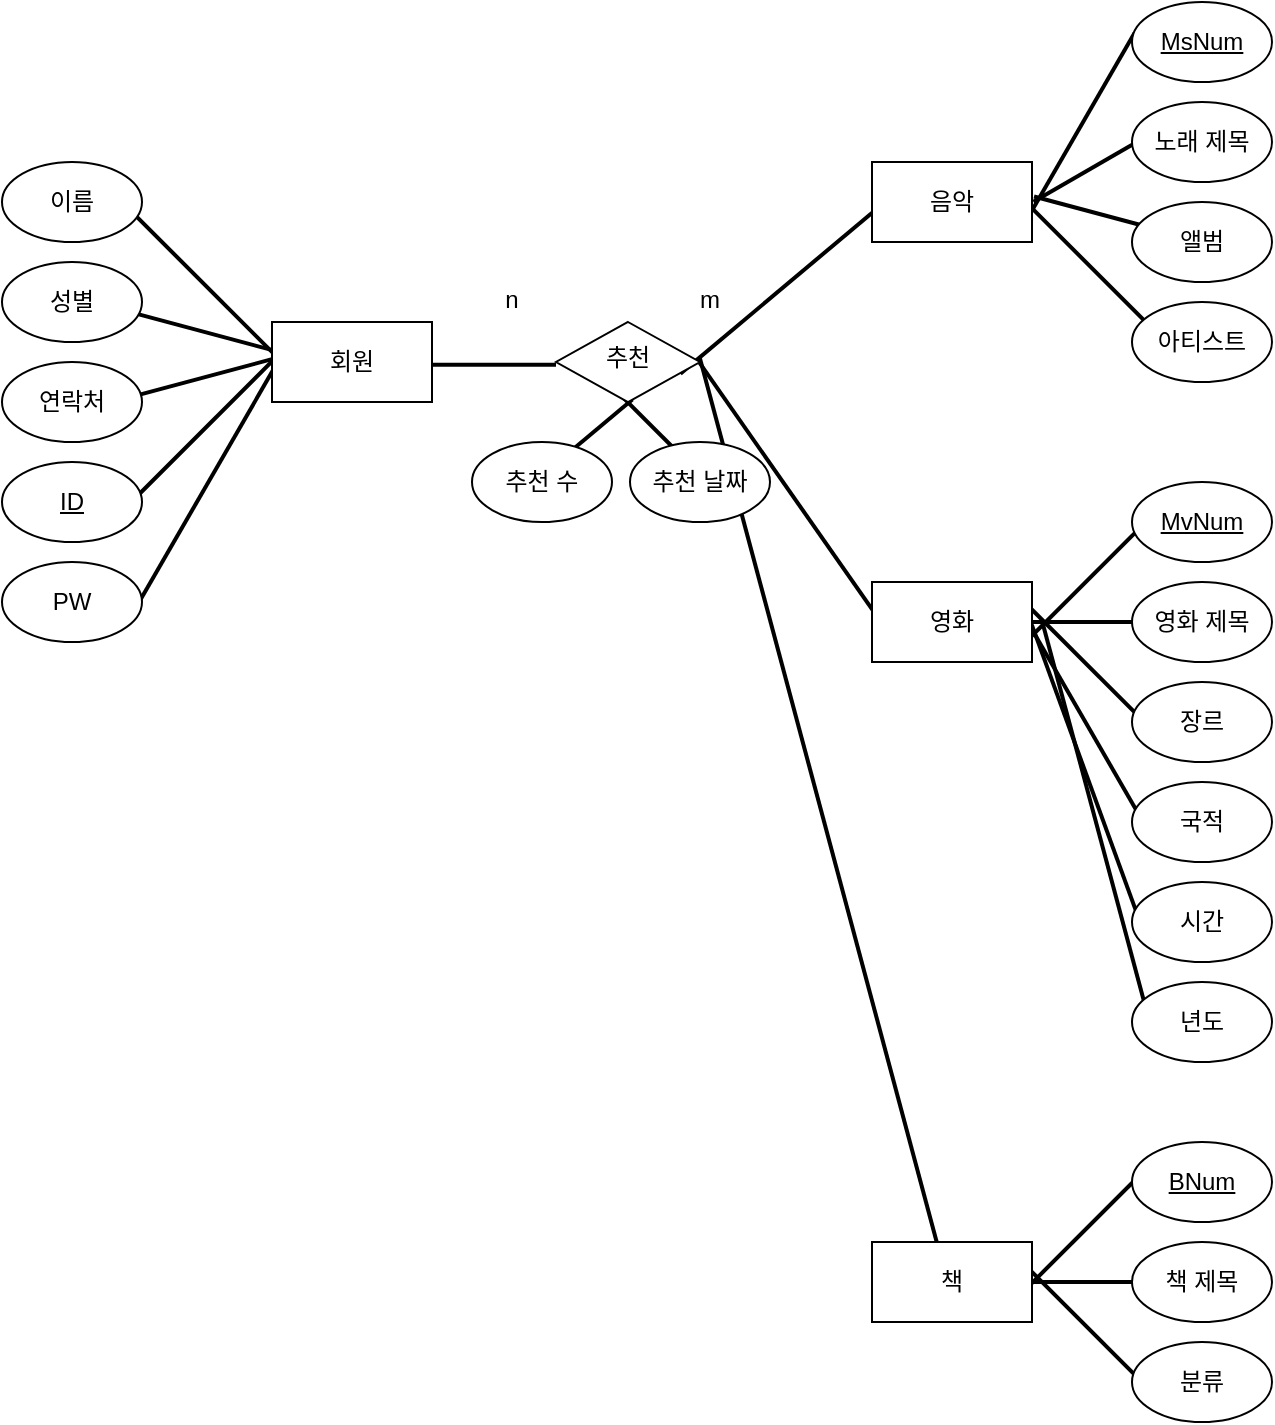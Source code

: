 <mxfile version="17.2.4" type="github">
  <diagram id="C5RBs43oDa-KdzZeNtuy" name="Page-1">
    <mxGraphModel dx="1422" dy="794" grid="1" gridSize="10" guides="1" tooltips="1" connect="1" arrows="1" fold="1" page="1" pageScale="1" pageWidth="827" pageHeight="1169" math="0" shadow="0">
      <root>
        <mxCell id="WIyWlLk6GJQsqaUBKTNV-0" />
        <mxCell id="WIyWlLk6GJQsqaUBKTNV-1" parent="WIyWlLk6GJQsqaUBKTNV-0" />
        <mxCell id="v0kUc4vwNUtQdsjxG_9Z-34" value="" style="line;strokeWidth=2;direction=south;html=1;rotation=50;" vertex="1" parent="WIyWlLk6GJQsqaUBKTNV-1">
          <mxGeometry x="360" y="221.64" width="10" height="39.71" as="geometry" />
        </mxCell>
        <mxCell id="v0kUc4vwNUtQdsjxG_9Z-17" value="추천 수" style="ellipse;whiteSpace=wrap;html=1;" vertex="1" parent="WIyWlLk6GJQsqaUBKTNV-1">
          <mxGeometry x="300" y="250" width="70" height="40" as="geometry" />
        </mxCell>
        <mxCell id="v0kUc4vwNUtQdsjxG_9Z-36" value="" style="line;strokeWidth=2;direction=south;html=1;rotation=135;" vertex="1" parent="WIyWlLk6GJQsqaUBKTNV-1">
          <mxGeometry x="385.49" y="216.33" width="10" height="52.77" as="geometry" />
        </mxCell>
        <mxCell id="v0kUc4vwNUtQdsjxG_9Z-38" value="" style="line;strokeWidth=2;html=1;rotation=45;" vertex="1" parent="WIyWlLk6GJQsqaUBKTNV-1">
          <mxGeometry x="104.39" y="169.39" width="130" height="10" as="geometry" />
        </mxCell>
        <mxCell id="v0kUc4vwNUtQdsjxG_9Z-39" value="" style="line;strokeWidth=2;html=1;rotation=15;" vertex="1" parent="WIyWlLk6GJQsqaUBKTNV-1">
          <mxGeometry x="120.68" y="189.82" width="90" height="10" as="geometry" />
        </mxCell>
        <mxCell id="v0kUc4vwNUtQdsjxG_9Z-40" value="" style="line;strokeWidth=2;html=1;rotation=-15;" vertex="1" parent="WIyWlLk6GJQsqaUBKTNV-1">
          <mxGeometry x="129.67" y="211.64" width="80.51" height="10" as="geometry" />
        </mxCell>
        <mxCell id="v0kUc4vwNUtQdsjxG_9Z-41" value="" style="line;strokeWidth=2;html=1;rotation=-45;" vertex="1" parent="WIyWlLk6GJQsqaUBKTNV-1">
          <mxGeometry x="117.1" y="235.28" width="104.58" height="10" as="geometry" />
        </mxCell>
        <mxCell id="v0kUc4vwNUtQdsjxG_9Z-42" value="" style="line;strokeWidth=2;html=1;rotation=-60;" vertex="1" parent="WIyWlLk6GJQsqaUBKTNV-1">
          <mxGeometry x="94.13" y="267.23" width="145.61" height="10" as="geometry" />
        </mxCell>
        <mxCell id="v0kUc4vwNUtQdsjxG_9Z-0" value="회원" style="rounded=0;whiteSpace=wrap;html=1;" vertex="1" parent="WIyWlLk6GJQsqaUBKTNV-1">
          <mxGeometry x="200" y="190" width="80" height="40" as="geometry" />
        </mxCell>
        <mxCell id="v0kUc4vwNUtQdsjxG_9Z-5" value="이름" style="ellipse;whiteSpace=wrap;html=1;" vertex="1" parent="WIyWlLk6GJQsqaUBKTNV-1">
          <mxGeometry x="65" y="110" width="70" height="40" as="geometry" />
        </mxCell>
        <mxCell id="v0kUc4vwNUtQdsjxG_9Z-9" value="성별" style="ellipse;whiteSpace=wrap;html=1;" vertex="1" parent="WIyWlLk6GJQsqaUBKTNV-1">
          <mxGeometry x="65" y="160" width="70" height="40" as="geometry" />
        </mxCell>
        <mxCell id="v0kUc4vwNUtQdsjxG_9Z-10" value="연락처" style="ellipse;whiteSpace=wrap;html=1;" vertex="1" parent="WIyWlLk6GJQsqaUBKTNV-1">
          <mxGeometry x="65" y="210" width="70" height="40" as="geometry" />
        </mxCell>
        <mxCell id="v0kUc4vwNUtQdsjxG_9Z-11" value="ID" style="ellipse;whiteSpace=wrap;html=1;fontStyle=4" vertex="1" parent="WIyWlLk6GJQsqaUBKTNV-1">
          <mxGeometry x="65" y="260" width="70" height="40" as="geometry" />
        </mxCell>
        <mxCell id="v0kUc4vwNUtQdsjxG_9Z-12" value="PW" style="ellipse;whiteSpace=wrap;html=1;" vertex="1" parent="WIyWlLk6GJQsqaUBKTNV-1">
          <mxGeometry x="65" y="310" width="70" height="40" as="geometry" />
        </mxCell>
        <mxCell id="v0kUc4vwNUtQdsjxG_9Z-43" value="" style="line;strokeWidth=2;html=1;" vertex="1" parent="WIyWlLk6GJQsqaUBKTNV-1">
          <mxGeometry x="280" y="206.33" width="62" height="10" as="geometry" />
        </mxCell>
        <mxCell id="v0kUc4vwNUtQdsjxG_9Z-44" value="" style="line;strokeWidth=2;html=1;rotation=-40;" vertex="1" parent="WIyWlLk6GJQsqaUBKTNV-1">
          <mxGeometry x="385.49" y="159.39" width="160" height="10" as="geometry" />
        </mxCell>
        <mxCell id="v0kUc4vwNUtQdsjxG_9Z-45" value="" style="line;strokeWidth=2;html=1;rotation=55;" vertex="1" parent="WIyWlLk6GJQsqaUBKTNV-1">
          <mxGeometry x="379" y="270" width="160" height="10" as="geometry" />
        </mxCell>
        <mxCell id="v0kUc4vwNUtQdsjxG_9Z-46" value="" style="line;strokeWidth=2;html=1;rotation=75;" vertex="1" parent="WIyWlLk6GJQsqaUBKTNV-1">
          <mxGeometry x="239.74" y="430" width="470" height="10" as="geometry" />
        </mxCell>
        <mxCell id="v0kUc4vwNUtQdsjxG_9Z-18" value="추천 날짜" style="ellipse;whiteSpace=wrap;html=1;" vertex="1" parent="WIyWlLk6GJQsqaUBKTNV-1">
          <mxGeometry x="379" y="250" width="70" height="40" as="geometry" />
        </mxCell>
        <mxCell id="WIyWlLk6GJQsqaUBKTNV-6" value="추천" style="rhombus;whiteSpace=wrap;html=1;shadow=0;fontFamily=Helvetica;fontSize=12;align=center;strokeWidth=1;spacing=6;spacingTop=-4;" parent="WIyWlLk6GJQsqaUBKTNV-1" vertex="1">
          <mxGeometry x="342" y="190" width="72" height="40" as="geometry" />
        </mxCell>
        <mxCell id="v0kUc4vwNUtQdsjxG_9Z-47" value="" style="line;strokeWidth=2;html=1;rotation=-60;" vertex="1" parent="WIyWlLk6GJQsqaUBKTNV-1">
          <mxGeometry x="554.38" y="84.9" width="102.5" height="10" as="geometry" />
        </mxCell>
        <mxCell id="v0kUc4vwNUtQdsjxG_9Z-48" value="" style="line;strokeWidth=2;html=1;rotation=-30;" vertex="1" parent="WIyWlLk6GJQsqaUBKTNV-1">
          <mxGeometry x="576.7" y="109.9" width="60" height="10" as="geometry" />
        </mxCell>
        <mxCell id="v0kUc4vwNUtQdsjxG_9Z-49" value="" style="line;strokeWidth=2;html=1;rotation=15;" vertex="1" parent="WIyWlLk6GJQsqaUBKTNV-1">
          <mxGeometry x="580" y="130" width="60" height="10" as="geometry" />
        </mxCell>
        <mxCell id="v0kUc4vwNUtQdsjxG_9Z-50" value="" style="line;strokeWidth=2;html=1;rotation=45;" vertex="1" parent="WIyWlLk6GJQsqaUBKTNV-1">
          <mxGeometry x="566.88" y="160" width="90" height="10" as="geometry" />
        </mxCell>
        <mxCell id="v0kUc4vwNUtQdsjxG_9Z-6" value="음악" style="rounded=0;whiteSpace=wrap;html=1;" vertex="1" parent="WIyWlLk6GJQsqaUBKTNV-1">
          <mxGeometry x="500" y="110" width="80" height="40" as="geometry" />
        </mxCell>
        <mxCell id="v0kUc4vwNUtQdsjxG_9Z-13" value="MsNum" style="ellipse;whiteSpace=wrap;html=1;fontStyle=4" vertex="1" parent="WIyWlLk6GJQsqaUBKTNV-1">
          <mxGeometry x="630" y="30" width="70" height="40" as="geometry" />
        </mxCell>
        <mxCell id="v0kUc4vwNUtQdsjxG_9Z-14" value="노래 제목" style="ellipse;whiteSpace=wrap;html=1;" vertex="1" parent="WIyWlLk6GJQsqaUBKTNV-1">
          <mxGeometry x="630" y="80" width="70" height="40" as="geometry" />
        </mxCell>
        <mxCell id="v0kUc4vwNUtQdsjxG_9Z-15" value="앨범" style="ellipse;whiteSpace=wrap;html=1;" vertex="1" parent="WIyWlLk6GJQsqaUBKTNV-1">
          <mxGeometry x="630" y="130" width="70" height="40" as="geometry" />
        </mxCell>
        <mxCell id="v0kUc4vwNUtQdsjxG_9Z-16" value="아티스트" style="ellipse;whiteSpace=wrap;html=1;" vertex="1" parent="WIyWlLk6GJQsqaUBKTNV-1">
          <mxGeometry x="630" y="180" width="70" height="40" as="geometry" />
        </mxCell>
        <mxCell id="v0kUc4vwNUtQdsjxG_9Z-51" value="" style="line;strokeWidth=2;html=1;rotation=-45;" vertex="1" parent="WIyWlLk6GJQsqaUBKTNV-1">
          <mxGeometry x="566.56" y="315.83" width="78.99" height="10" as="geometry" />
        </mxCell>
        <mxCell id="v0kUc4vwNUtQdsjxG_9Z-52" value="" style="line;strokeWidth=2;html=1;rotation=0;" vertex="1" parent="WIyWlLk6GJQsqaUBKTNV-1">
          <mxGeometry x="576.7" y="335" width="53.3" height="10" as="geometry" />
        </mxCell>
        <mxCell id="v0kUc4vwNUtQdsjxG_9Z-53" value="" style="line;strokeWidth=2;html=1;rotation=45;" vertex="1" parent="WIyWlLk6GJQsqaUBKTNV-1">
          <mxGeometry x="565.18" y="344.1" width="80.19" height="30" as="geometry" />
        </mxCell>
        <mxCell id="v0kUc4vwNUtQdsjxG_9Z-54" value="" style="line;strokeWidth=2;html=1;rotation=60;" vertex="1" parent="WIyWlLk6GJQsqaUBKTNV-1">
          <mxGeometry x="548.26" y="385" width="116.88" height="10" as="geometry" />
        </mxCell>
        <mxCell id="v0kUc4vwNUtQdsjxG_9Z-55" value="" style="line;strokeWidth=2;html=1;rotation=70;" vertex="1" parent="WIyWlLk6GJQsqaUBKTNV-1">
          <mxGeometry x="528.26" y="410" width="156.88" height="10" as="geometry" />
        </mxCell>
        <mxCell id="v0kUc4vwNUtQdsjxG_9Z-56" value="" style="line;strokeWidth=2;html=1;rotation=75;" vertex="1" parent="WIyWlLk6GJQsqaUBKTNV-1">
          <mxGeometry x="509.68" y="432.36" width="203.17" height="10" as="geometry" />
        </mxCell>
        <mxCell id="v0kUc4vwNUtQdsjxG_9Z-7" value="영화" style="rounded=0;whiteSpace=wrap;html=1;" vertex="1" parent="WIyWlLk6GJQsqaUBKTNV-1">
          <mxGeometry x="500" y="320" width="80" height="40" as="geometry" />
        </mxCell>
        <mxCell id="v0kUc4vwNUtQdsjxG_9Z-19" value="MvNum" style="ellipse;whiteSpace=wrap;html=1;fontStyle=4" vertex="1" parent="WIyWlLk6GJQsqaUBKTNV-1">
          <mxGeometry x="630" y="270" width="70" height="40" as="geometry" />
        </mxCell>
        <mxCell id="v0kUc4vwNUtQdsjxG_9Z-20" value="영화 제목" style="ellipse;whiteSpace=wrap;html=1;" vertex="1" parent="WIyWlLk6GJQsqaUBKTNV-1">
          <mxGeometry x="630" y="320" width="70" height="40" as="geometry" />
        </mxCell>
        <mxCell id="v0kUc4vwNUtQdsjxG_9Z-21" value="장르" style="ellipse;whiteSpace=wrap;html=1;" vertex="1" parent="WIyWlLk6GJQsqaUBKTNV-1">
          <mxGeometry x="630" y="370" width="70" height="40" as="geometry" />
        </mxCell>
        <mxCell id="v0kUc4vwNUtQdsjxG_9Z-22" value="국적" style="ellipse;whiteSpace=wrap;html=1;" vertex="1" parent="WIyWlLk6GJQsqaUBKTNV-1">
          <mxGeometry x="630" y="420" width="70" height="40" as="geometry" />
        </mxCell>
        <mxCell id="v0kUc4vwNUtQdsjxG_9Z-23" value="시간" style="ellipse;whiteSpace=wrap;html=1;" vertex="1" parent="WIyWlLk6GJQsqaUBKTNV-1">
          <mxGeometry x="630" y="470" width="70" height="40" as="geometry" />
        </mxCell>
        <mxCell id="v0kUc4vwNUtQdsjxG_9Z-24" value="년도" style="ellipse;whiteSpace=wrap;html=1;" vertex="1" parent="WIyWlLk6GJQsqaUBKTNV-1">
          <mxGeometry x="630" y="520" width="70" height="40" as="geometry" />
        </mxCell>
        <mxCell id="v0kUc4vwNUtQdsjxG_9Z-58" value="" style="line;strokeWidth=2;html=1;rotation=-45;" vertex="1" parent="WIyWlLk6GJQsqaUBKTNV-1">
          <mxGeometry x="555.24" y="643.53" width="93.45" height="10" as="geometry" />
        </mxCell>
        <mxCell id="v0kUc4vwNUtQdsjxG_9Z-59" value="" style="line;strokeWidth=2;html=1;rotation=0;" vertex="1" parent="WIyWlLk6GJQsqaUBKTNV-1">
          <mxGeometry x="570.38" y="665" width="69.62" height="10" as="geometry" />
        </mxCell>
        <mxCell id="v0kUc4vwNUtQdsjxG_9Z-60" value="" style="line;strokeWidth=2;html=1;rotation=45;" vertex="1" parent="WIyWlLk6GJQsqaUBKTNV-1">
          <mxGeometry x="563.28" y="690" width="93.45" height="10" as="geometry" />
        </mxCell>
        <mxCell id="v0kUc4vwNUtQdsjxG_9Z-31" value="BNum" style="ellipse;whiteSpace=wrap;html=1;fontStyle=4" vertex="1" parent="WIyWlLk6GJQsqaUBKTNV-1">
          <mxGeometry x="630" y="600" width="70" height="40" as="geometry" />
        </mxCell>
        <mxCell id="v0kUc4vwNUtQdsjxG_9Z-32" value="책 제목" style="ellipse;whiteSpace=wrap;html=1;" vertex="1" parent="WIyWlLk6GJQsqaUBKTNV-1">
          <mxGeometry x="630" y="650" width="70" height="40" as="geometry" />
        </mxCell>
        <mxCell id="v0kUc4vwNUtQdsjxG_9Z-33" value="분류" style="ellipse;whiteSpace=wrap;html=1;" vertex="1" parent="WIyWlLk6GJQsqaUBKTNV-1">
          <mxGeometry x="630" y="700" width="70" height="40" as="geometry" />
        </mxCell>
        <mxCell id="v0kUc4vwNUtQdsjxG_9Z-8" value="책" style="rounded=0;whiteSpace=wrap;html=1;" vertex="1" parent="WIyWlLk6GJQsqaUBKTNV-1">
          <mxGeometry x="500" y="650" width="80" height="40" as="geometry" />
        </mxCell>
        <UserObject label="n" placeholders="1" name="Variable" id="v0kUc4vwNUtQdsjxG_9Z-61">
          <mxCell style="text;html=1;strokeColor=none;fillColor=none;align=center;verticalAlign=middle;whiteSpace=wrap;overflow=hidden;" vertex="1" parent="WIyWlLk6GJQsqaUBKTNV-1">
            <mxGeometry x="280" y="169.39" width="80" height="20" as="geometry" />
          </mxCell>
        </UserObject>
        <UserObject label="m" placeholders="1" name="Variable" id="v0kUc4vwNUtQdsjxG_9Z-62">
          <mxCell style="text;html=1;strokeColor=none;fillColor=none;align=center;verticalAlign=middle;whiteSpace=wrap;overflow=hidden;" vertex="1" parent="WIyWlLk6GJQsqaUBKTNV-1">
            <mxGeometry x="379" y="169.39" width="80" height="20" as="geometry" />
          </mxCell>
        </UserObject>
      </root>
    </mxGraphModel>
  </diagram>
</mxfile>
